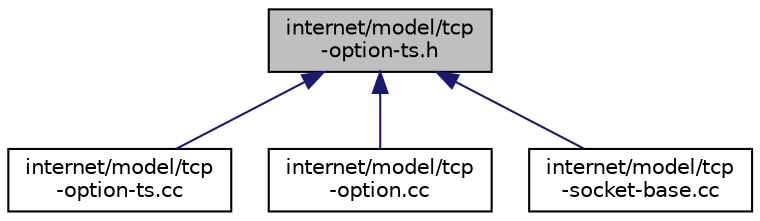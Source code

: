 digraph "internet/model/tcp-option-ts.h"
{
  edge [fontname="Helvetica",fontsize="10",labelfontname="Helvetica",labelfontsize="10"];
  node [fontname="Helvetica",fontsize="10",shape=record];
  Node1 [label="internet/model/tcp\l-option-ts.h",height=0.2,width=0.4,color="black", fillcolor="grey75", style="filled", fontcolor="black"];
  Node1 -> Node2 [dir="back",color="midnightblue",fontsize="10",style="solid"];
  Node2 [label="internet/model/tcp\l-option-ts.cc",height=0.2,width=0.4,color="black", fillcolor="white", style="filled",URL="$db/db7/tcp-option-ts_8cc.html"];
  Node1 -> Node3 [dir="back",color="midnightblue",fontsize="10",style="solid"];
  Node3 [label="internet/model/tcp\l-option.cc",height=0.2,width=0.4,color="black", fillcolor="white", style="filled",URL="$d1/d73/tcp-option_8cc.html"];
  Node1 -> Node4 [dir="back",color="midnightblue",fontsize="10",style="solid"];
  Node4 [label="internet/model/tcp\l-socket-base.cc",height=0.2,width=0.4,color="black", fillcolor="white", style="filled",URL="$d6/d1f/tcp-socket-base_8cc.html"];
}
